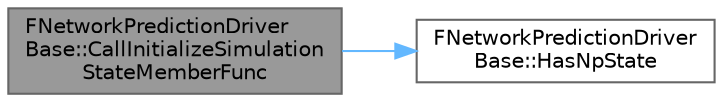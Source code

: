 digraph "FNetworkPredictionDriverBase::CallInitializeSimulationStateMemberFunc"
{
 // INTERACTIVE_SVG=YES
 // LATEX_PDF_SIZE
  bgcolor="transparent";
  edge [fontname=Helvetica,fontsize=10,labelfontname=Helvetica,labelfontsize=10];
  node [fontname=Helvetica,fontsize=10,shape=box,height=0.2,width=0.4];
  rankdir="LR";
  Node1 [id="Node000001",label="FNetworkPredictionDriver\lBase::CallInitializeSimulation\lStateMemberFunc",height=0.2,width=0.4,color="gray40", fillcolor="grey60", style="filled", fontcolor="black",tooltip=" "];
  Node1 -> Node2 [id="edge1_Node000001_Node000002",color="steelblue1",style="solid",tooltip=" "];
  Node2 [id="Node000002",label="FNetworkPredictionDriver\lBase::HasNpState",height=0.2,width=0.4,color="grey40", fillcolor="white", style="filled",URL="$d9/d6a/structFNetworkPredictionDriverBase.html#af88c73b9cb21e7905eb9dccdb739ae31",tooltip=" "];
}
